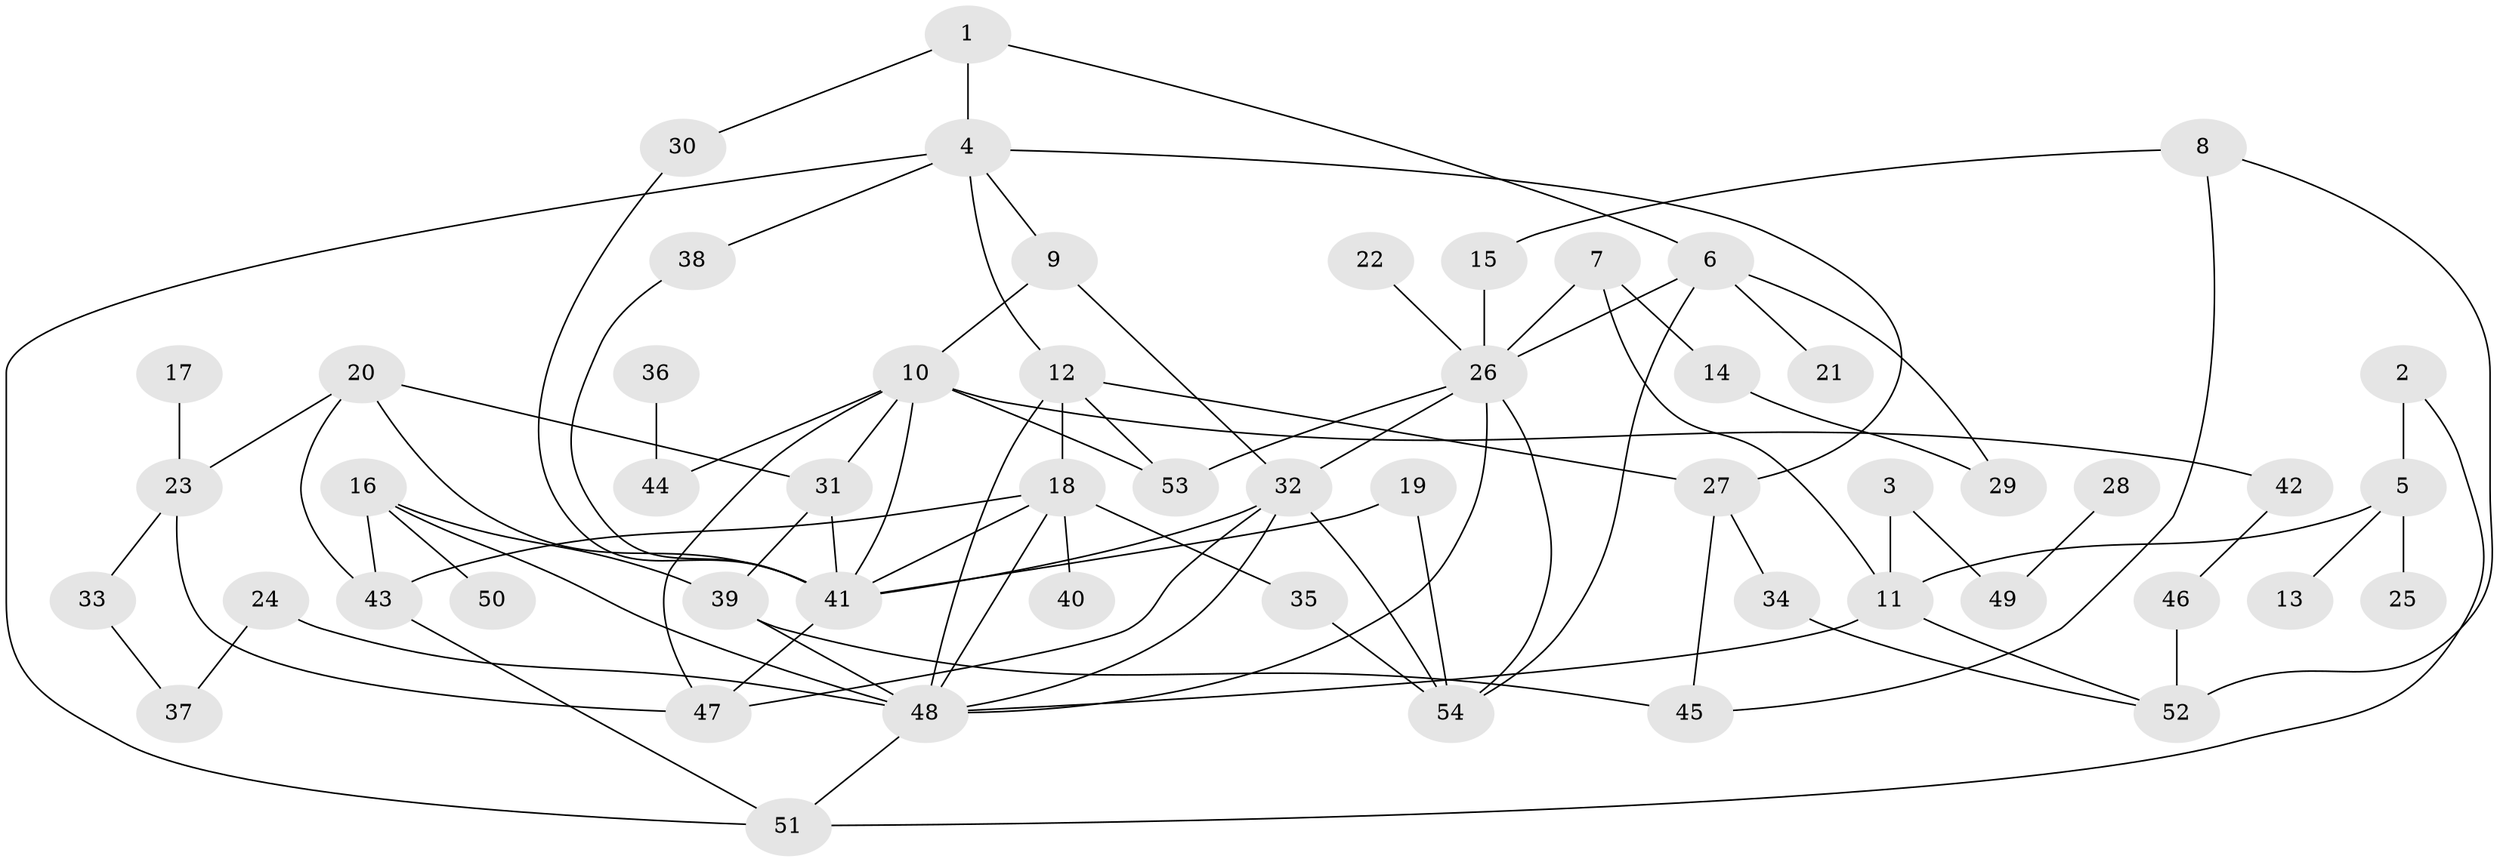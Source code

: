 // original degree distribution, {4: 0.12149532710280374, 5: 0.04672897196261682, 6: 0.037383177570093455, 7: 0.028037383177570093, 3: 0.22429906542056074, 2: 0.2897196261682243, 1: 0.24299065420560748, 8: 0.009345794392523364}
// Generated by graph-tools (version 1.1) at 2025/01/03/09/25 03:01:06]
// undirected, 54 vertices, 88 edges
graph export_dot {
graph [start="1"]
  node [color=gray90,style=filled];
  1;
  2;
  3;
  4;
  5;
  6;
  7;
  8;
  9;
  10;
  11;
  12;
  13;
  14;
  15;
  16;
  17;
  18;
  19;
  20;
  21;
  22;
  23;
  24;
  25;
  26;
  27;
  28;
  29;
  30;
  31;
  32;
  33;
  34;
  35;
  36;
  37;
  38;
  39;
  40;
  41;
  42;
  43;
  44;
  45;
  46;
  47;
  48;
  49;
  50;
  51;
  52;
  53;
  54;
  1 -- 4 [weight=1.0];
  1 -- 6 [weight=1.0];
  1 -- 30 [weight=1.0];
  2 -- 5 [weight=1.0];
  2 -- 51 [weight=1.0];
  3 -- 11 [weight=1.0];
  3 -- 49 [weight=1.0];
  4 -- 9 [weight=1.0];
  4 -- 12 [weight=1.0];
  4 -- 27 [weight=1.0];
  4 -- 38 [weight=1.0];
  4 -- 51 [weight=1.0];
  5 -- 11 [weight=1.0];
  5 -- 13 [weight=1.0];
  5 -- 25 [weight=1.0];
  6 -- 21 [weight=1.0];
  6 -- 26 [weight=1.0];
  6 -- 29 [weight=2.0];
  6 -- 54 [weight=2.0];
  7 -- 11 [weight=1.0];
  7 -- 14 [weight=1.0];
  7 -- 26 [weight=1.0];
  8 -- 15 [weight=1.0];
  8 -- 45 [weight=1.0];
  8 -- 52 [weight=1.0];
  9 -- 10 [weight=1.0];
  9 -- 32 [weight=1.0];
  10 -- 31 [weight=1.0];
  10 -- 41 [weight=1.0];
  10 -- 42 [weight=1.0];
  10 -- 44 [weight=1.0];
  10 -- 47 [weight=1.0];
  10 -- 53 [weight=1.0];
  11 -- 48 [weight=1.0];
  11 -- 52 [weight=1.0];
  12 -- 18 [weight=1.0];
  12 -- 27 [weight=1.0];
  12 -- 48 [weight=1.0];
  12 -- 53 [weight=1.0];
  14 -- 29 [weight=1.0];
  15 -- 26 [weight=1.0];
  16 -- 39 [weight=1.0];
  16 -- 43 [weight=1.0];
  16 -- 48 [weight=1.0];
  16 -- 50 [weight=1.0];
  17 -- 23 [weight=1.0];
  18 -- 35 [weight=1.0];
  18 -- 40 [weight=1.0];
  18 -- 41 [weight=1.0];
  18 -- 43 [weight=1.0];
  18 -- 48 [weight=1.0];
  19 -- 41 [weight=1.0];
  19 -- 54 [weight=1.0];
  20 -- 23 [weight=1.0];
  20 -- 31 [weight=1.0];
  20 -- 41 [weight=1.0];
  20 -- 43 [weight=1.0];
  22 -- 26 [weight=1.0];
  23 -- 33 [weight=1.0];
  23 -- 47 [weight=1.0];
  24 -- 37 [weight=1.0];
  24 -- 48 [weight=1.0];
  26 -- 32 [weight=1.0];
  26 -- 48 [weight=1.0];
  26 -- 53 [weight=1.0];
  26 -- 54 [weight=1.0];
  27 -- 34 [weight=1.0];
  27 -- 45 [weight=1.0];
  28 -- 49 [weight=1.0];
  30 -- 41 [weight=1.0];
  31 -- 39 [weight=1.0];
  31 -- 41 [weight=1.0];
  32 -- 41 [weight=1.0];
  32 -- 47 [weight=1.0];
  32 -- 48 [weight=1.0];
  32 -- 54 [weight=1.0];
  33 -- 37 [weight=1.0];
  34 -- 52 [weight=1.0];
  35 -- 54 [weight=2.0];
  36 -- 44 [weight=1.0];
  38 -- 41 [weight=1.0];
  39 -- 45 [weight=1.0];
  39 -- 48 [weight=1.0];
  41 -- 47 [weight=1.0];
  42 -- 46 [weight=1.0];
  43 -- 51 [weight=1.0];
  46 -- 52 [weight=2.0];
  48 -- 51 [weight=1.0];
}
